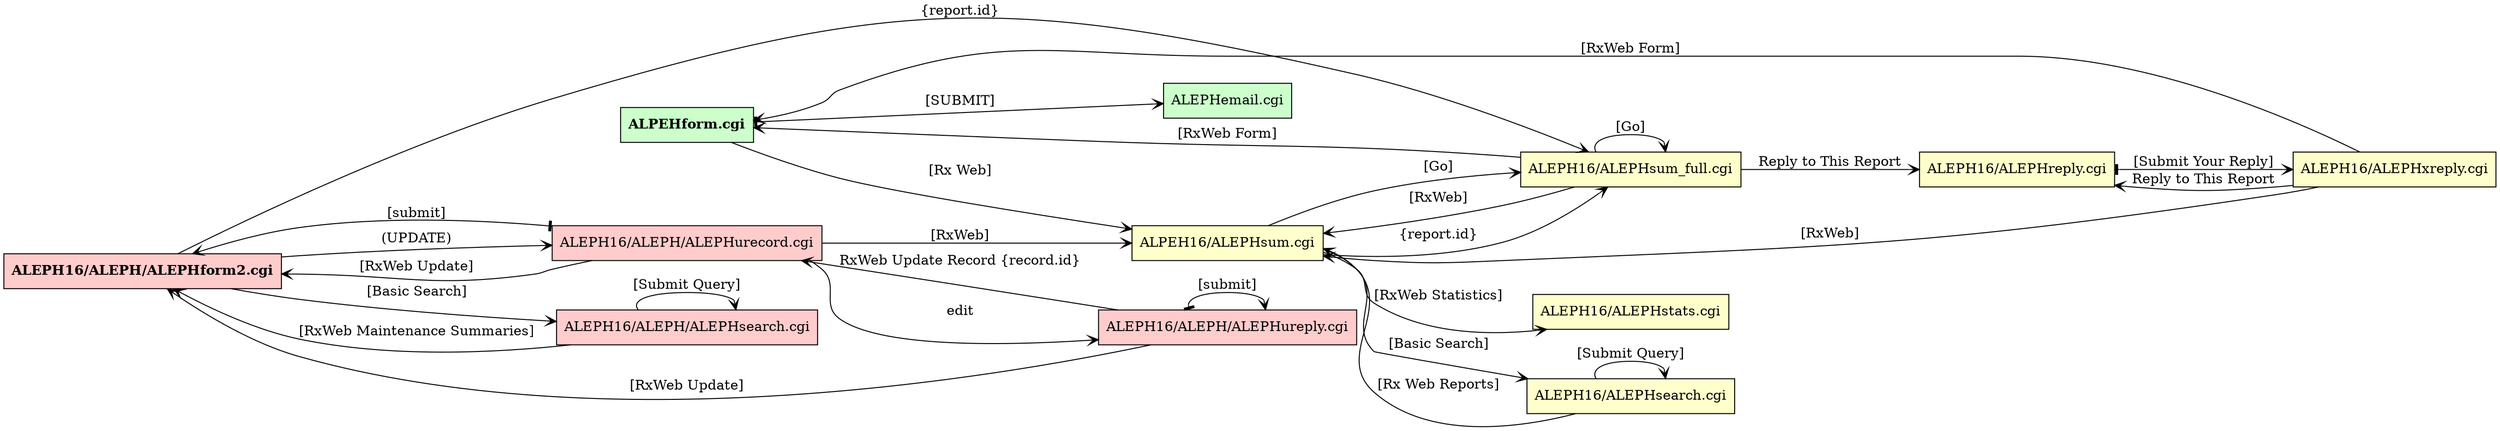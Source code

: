 digraph {
    rankdir = LR
    node [ shape = rect style = filled ]
    edge [ arrowhead = open ]

    // public pages
    node [ fillcolor = "#ccffcc" ]
    form [ label = "ALPEHform.cgi" fontname = "Times-Bold" ]
    email_confirm [ label = "ALEPHemail.cgi" ]
    // XXX: NON-PRODUCTION: ALEPHdate.cgi

    // user pages requiring login (ALEPH16 directory)
    node [ fillcolor = "#ffffcc" ]
    user_summary [ label = "ALPEH16/ALEPHsum.cgi" ]
    stats [ label = "ALEPH16/ALEPHstats.cgi" ]
    search [ label = "ALEPH16/ALEPHsearch.cgi" ]
    user_full [ label = "ALEPH16/ALEPHsum_full.cgi" ]
    user_reply [ label = "ALEPH16/ALEPHreply.cgi" ]
    user_reply_sent [ label = "ALEPH16/ALEPHxreply.cgi" ]

    // staff-only pages (ALEPH16/ALEPH directory)
    node [ fillcolor = "#ffcccc" ]
    staff_summary
        [ label = "ALEPH16/ALEPH/ALEPHform2.cgi" fontname = "Times-Bold" ]
    staff_search [ label = "ALEPH16/ALEPH/ALEPHsearch.cgi" ]
    staff_edit_record [ label = "ALEPH16/ALEPH/ALEPHurecord.cgi" ]
    staff_edit_reply [ label = "ALEPH16/ALEPH/ALEPHureply.cgi" ]
    // XXX: NON-PRODUCTION: ALEPHfulltext.cgi
    /*
    // XXX: isolated; no inbound links from the entry points
    drecord [ label = "ALEPH16/ALEPH/ALEPHdrecord.cgi" ]
    irecord [ label = "ALEPH16/ALEPH/ALEPHirecord.cgi" ]
    recs [ label = "ALEPH16/ALEPH/ALEPHrecs.cgi" ]
    update [ label = "ALEPH16/ALEPH/ALEPHupdate.cgi" ]
    xrecord [ label = "ALEPH16/ALEPH/ALEPHxrecord.cgi" ]
    */

    // navigation
    form -> user_summary [ label = "[Rx Web]" ]
    user_summary -> stats [ label = "[RxWeb Statistics]" ]
    user_summary -> search [ label = "[Basic Search]" ]
    user_summary -> user_full [ label = "{report.id}" ]
    search -> user_summary [ label = "[Rx Web Reports]" ]
    user_full -> user_reply [ label = "Reply to This Report" ]
    user_full -> form [ label = "[RxWeb Form]" ]
    user_full -> user_summary [ label = "[RxWeb]" ]
    user_reply_sent -> user_reply [ label = "Reply to This Report" ]
    user_reply_sent -> form [ label = "[RxWeb Form]" ]
    user_reply_sent -> user_summary [ label = "[RxWeb]" ]
    staff_summary -> staff_search [ label = "[Basic Search]" ]
    staff_summary -> user_full [ label = "{report.id}" ]
    staff_summary -> staff_edit_record [ label = "(UPDATE)" ]
    staff_search -> staff_summary [ label = "[RxWeb Maintenance Summaries]" ]
    staff_edit_record -> user_summary [ label = "[RxWeb]" ]
    staff_edit_record -> staff_summary [ label = "[RxWeb Update]" ]
    staff_edit_record -> staff_edit_reply [ label = "edit" ]
    staff_edit_reply -> staff_summary [ label = "[RxWeb Update]" ]
    staff_edit_reply -> staff_edit_record 
        [ label = "RxWeb Update Record {record.id}" ]
    /*
    // XXX: isolated
    irecord -> drecord [ label = "(DELETE)" ]
    xrecord -> drecord [ label = "(DELETE)" ]
    xrecord -> staff_edit_record
    */

    // non-updating form submissions
    search -> search [ label = "[Submit Query]" ]
    user_summary -> user_full [ label = "[Go]" ]
    user_full -> user_full [ label = "[Go]" ]
    staff_search -> staff_search [ label = "[Submit Query]" ]
    /*
    // XXX: isolated
    drecord -> xrecord [ label = "[No]" ]
    */
    
    // POSTs that update the server
    edge [ dir = both; arrowtail = tee ]
    form -> email_confirm [ label = "[SUBMIT]" ]
    user_reply -> user_reply_sent [ label = "[Submit Your Reply]" ]
    staff_edit_record -> staff_summary [ label = "[submit]" ]
    staff_edit_reply -> staff_edit_reply [ label = "[submit]" ]
    /*
    // XXX: isolated
    drecord -> xrecord [ label = "[Yes]" ]
    */
}
